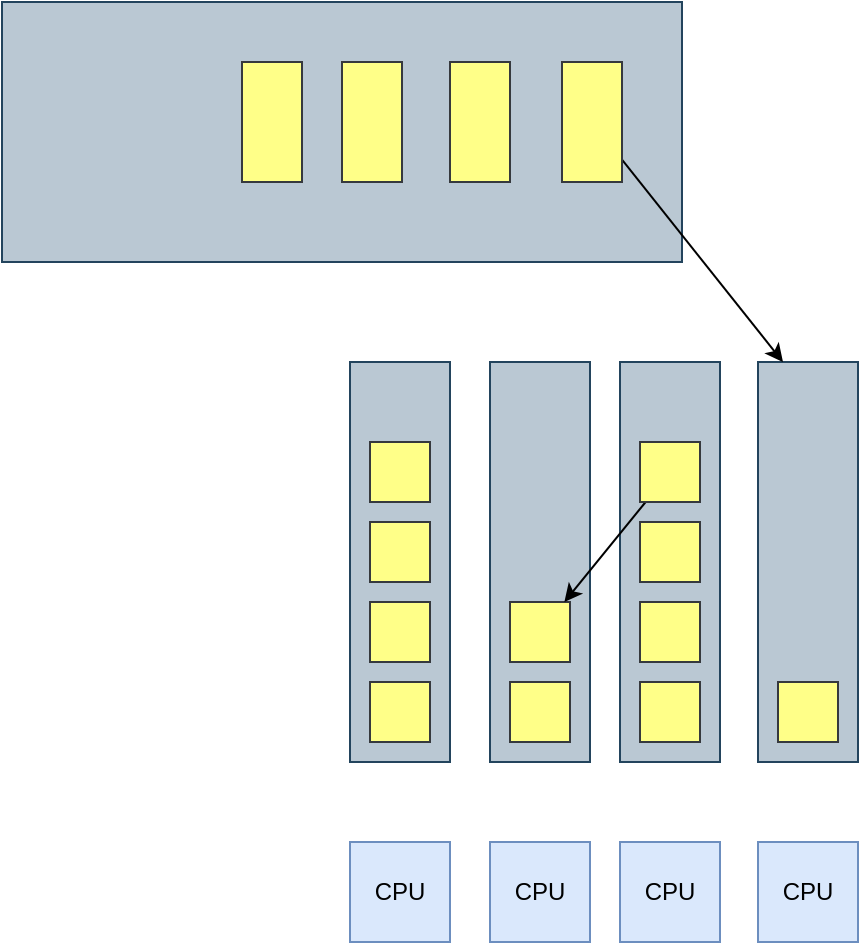 <mxfile version="13.5.5" type="github">
  <diagram id="I5xiXT-NWrpk5hTiv7nG" name="Page-1">
    <mxGraphModel dx="746" dy="971" grid="1" gridSize="10" guides="1" tooltips="1" connect="1" arrows="1" fold="1" page="1" pageScale="1" pageWidth="827" pageHeight="1169" math="0" shadow="0">
      <root>
        <mxCell id="0" />
        <mxCell id="1" parent="0" />
        <mxCell id="MB2JMGQzW6ZQnfTpVfwz-1" value="CPU" style="rounded=0;whiteSpace=wrap;html=1;fillColor=#dae8fc;strokeColor=#6c8ebf;" vertex="1" parent="1">
          <mxGeometry x="380" y="490" width="50" height="50" as="geometry" />
        </mxCell>
        <mxCell id="MB2JMGQzW6ZQnfTpVfwz-2" value="CPU" style="rounded=0;whiteSpace=wrap;html=1;fillColor=#dae8fc;strokeColor=#6c8ebf;" vertex="1" parent="1">
          <mxGeometry x="450" y="490" width="50" height="50" as="geometry" />
        </mxCell>
        <mxCell id="MB2JMGQzW6ZQnfTpVfwz-3" value="CPU" style="rounded=0;whiteSpace=wrap;html=1;fillColor=#dae8fc;strokeColor=#6c8ebf;" vertex="1" parent="1">
          <mxGeometry x="584" y="490" width="50" height="50" as="geometry" />
        </mxCell>
        <mxCell id="MB2JMGQzW6ZQnfTpVfwz-4" value="CPU" style="rounded=0;whiteSpace=wrap;html=1;fillColor=#dae8fc;strokeColor=#6c8ebf;" vertex="1" parent="1">
          <mxGeometry x="515" y="490" width="50" height="50" as="geometry" />
        </mxCell>
        <mxCell id="MB2JMGQzW6ZQnfTpVfwz-5" value="" style="rounded=0;whiteSpace=wrap;html=1;fillColor=#bac8d3;strokeColor=#23445d;" vertex="1" parent="1">
          <mxGeometry x="380" y="250" width="50" height="200" as="geometry" />
        </mxCell>
        <mxCell id="MB2JMGQzW6ZQnfTpVfwz-6" value="" style="rounded=0;whiteSpace=wrap;html=1;fillColor=#ffff88;strokeColor=#36393d;" vertex="1" parent="1">
          <mxGeometry x="390" y="410" width="30" height="30" as="geometry" />
        </mxCell>
        <mxCell id="MB2JMGQzW6ZQnfTpVfwz-7" value="" style="rounded=0;whiteSpace=wrap;html=1;fillColor=#ffff88;strokeColor=#36393d;" vertex="1" parent="1">
          <mxGeometry x="390" y="370" width="30" height="30" as="geometry" />
        </mxCell>
        <mxCell id="MB2JMGQzW6ZQnfTpVfwz-8" value="" style="rounded=0;whiteSpace=wrap;html=1;fillColor=#ffff88;strokeColor=#36393d;" vertex="1" parent="1">
          <mxGeometry x="390" y="330" width="30" height="30" as="geometry" />
        </mxCell>
        <mxCell id="MB2JMGQzW6ZQnfTpVfwz-9" value="" style="rounded=0;whiteSpace=wrap;html=1;fillColor=#ffff88;strokeColor=#36393d;" vertex="1" parent="1">
          <mxGeometry x="390" y="290" width="30" height="30" as="geometry" />
        </mxCell>
        <mxCell id="MB2JMGQzW6ZQnfTpVfwz-10" value="" style="rounded=0;whiteSpace=wrap;html=1;fillColor=#bac8d3;strokeColor=#23445d;" vertex="1" parent="1">
          <mxGeometry x="450" y="250" width="50" height="200" as="geometry" />
        </mxCell>
        <mxCell id="MB2JMGQzW6ZQnfTpVfwz-11" value="" style="rounded=0;whiteSpace=wrap;html=1;fillColor=#ffff88;strokeColor=#36393d;" vertex="1" parent="1">
          <mxGeometry x="460" y="410" width="30" height="30" as="geometry" />
        </mxCell>
        <mxCell id="MB2JMGQzW6ZQnfTpVfwz-12" value="" style="rounded=0;whiteSpace=wrap;html=1;fillColor=#ffff88;strokeColor=#36393d;" vertex="1" parent="1">
          <mxGeometry x="460" y="370" width="30" height="30" as="geometry" />
        </mxCell>
        <mxCell id="MB2JMGQzW6ZQnfTpVfwz-13" value="" style="rounded=0;whiteSpace=wrap;html=1;fillColor=#bac8d3;strokeColor=#23445d;" vertex="1" parent="1">
          <mxGeometry x="515" y="250" width="50" height="200" as="geometry" />
        </mxCell>
        <mxCell id="MB2JMGQzW6ZQnfTpVfwz-14" value="" style="rounded=0;whiteSpace=wrap;html=1;fillColor=#ffff88;strokeColor=#36393d;" vertex="1" parent="1">
          <mxGeometry x="525" y="410" width="30" height="30" as="geometry" />
        </mxCell>
        <mxCell id="MB2JMGQzW6ZQnfTpVfwz-15" value="" style="rounded=0;whiteSpace=wrap;html=1;fillColor=#ffff88;strokeColor=#36393d;" vertex="1" parent="1">
          <mxGeometry x="525" y="370" width="30" height="30" as="geometry" />
        </mxCell>
        <mxCell id="MB2JMGQzW6ZQnfTpVfwz-16" value="" style="rounded=0;whiteSpace=wrap;html=1;fillColor=#ffff88;strokeColor=#36393d;" vertex="1" parent="1">
          <mxGeometry x="525" y="330" width="30" height="30" as="geometry" />
        </mxCell>
        <mxCell id="MB2JMGQzW6ZQnfTpVfwz-27" style="edgeStyle=none;rounded=0;orthogonalLoop=1;jettySize=auto;html=1;" edge="1" parent="1" source="MB2JMGQzW6ZQnfTpVfwz-17" target="MB2JMGQzW6ZQnfTpVfwz-12">
          <mxGeometry relative="1" as="geometry" />
        </mxCell>
        <mxCell id="MB2JMGQzW6ZQnfTpVfwz-17" value="" style="rounded=0;whiteSpace=wrap;html=1;fillColor=#ffff88;strokeColor=#36393d;" vertex="1" parent="1">
          <mxGeometry x="525" y="290" width="30" height="30" as="geometry" />
        </mxCell>
        <mxCell id="MB2JMGQzW6ZQnfTpVfwz-18" value="" style="rounded=0;whiteSpace=wrap;html=1;fillColor=#bac8d3;strokeColor=#23445d;" vertex="1" parent="1">
          <mxGeometry x="584" y="250" width="50" height="200" as="geometry" />
        </mxCell>
        <mxCell id="MB2JMGQzW6ZQnfTpVfwz-19" value="" style="rounded=0;whiteSpace=wrap;html=1;fillColor=#ffff88;strokeColor=#36393d;" vertex="1" parent="1">
          <mxGeometry x="594" y="410" width="30" height="30" as="geometry" />
        </mxCell>
        <mxCell id="MB2JMGQzW6ZQnfTpVfwz-20" value="" style="rounded=0;whiteSpace=wrap;html=1;fillColor=#bac8d3;strokeColor=#23445d;" vertex="1" parent="1">
          <mxGeometry x="206" y="70" width="340" height="130" as="geometry" />
        </mxCell>
        <mxCell id="MB2JMGQzW6ZQnfTpVfwz-21" value="" style="rounded=0;whiteSpace=wrap;html=1;fillColor=#ffff88;strokeColor=#36393d;" vertex="1" parent="1">
          <mxGeometry x="326" y="100" width="30" height="60" as="geometry" />
        </mxCell>
        <mxCell id="MB2JMGQzW6ZQnfTpVfwz-22" value="" style="rounded=0;whiteSpace=wrap;html=1;fillColor=#ffff88;strokeColor=#36393d;" vertex="1" parent="1">
          <mxGeometry x="376" y="100" width="30" height="60" as="geometry" />
        </mxCell>
        <mxCell id="MB2JMGQzW6ZQnfTpVfwz-23" value="" style="rounded=0;whiteSpace=wrap;html=1;fillColor=#ffff88;strokeColor=#36393d;" vertex="1" parent="1">
          <mxGeometry x="430" y="100" width="30" height="60" as="geometry" />
        </mxCell>
        <mxCell id="MB2JMGQzW6ZQnfTpVfwz-26" style="rounded=0;orthogonalLoop=1;jettySize=auto;html=1;entryX=0.25;entryY=0;entryDx=0;entryDy=0;" edge="1" parent="1" source="MB2JMGQzW6ZQnfTpVfwz-24" target="MB2JMGQzW6ZQnfTpVfwz-18">
          <mxGeometry relative="1" as="geometry" />
        </mxCell>
        <mxCell id="MB2JMGQzW6ZQnfTpVfwz-24" value="" style="rounded=0;whiteSpace=wrap;html=1;fillColor=#ffff88;strokeColor=#36393d;" vertex="1" parent="1">
          <mxGeometry x="486" y="100" width="30" height="60" as="geometry" />
        </mxCell>
      </root>
    </mxGraphModel>
  </diagram>
</mxfile>
